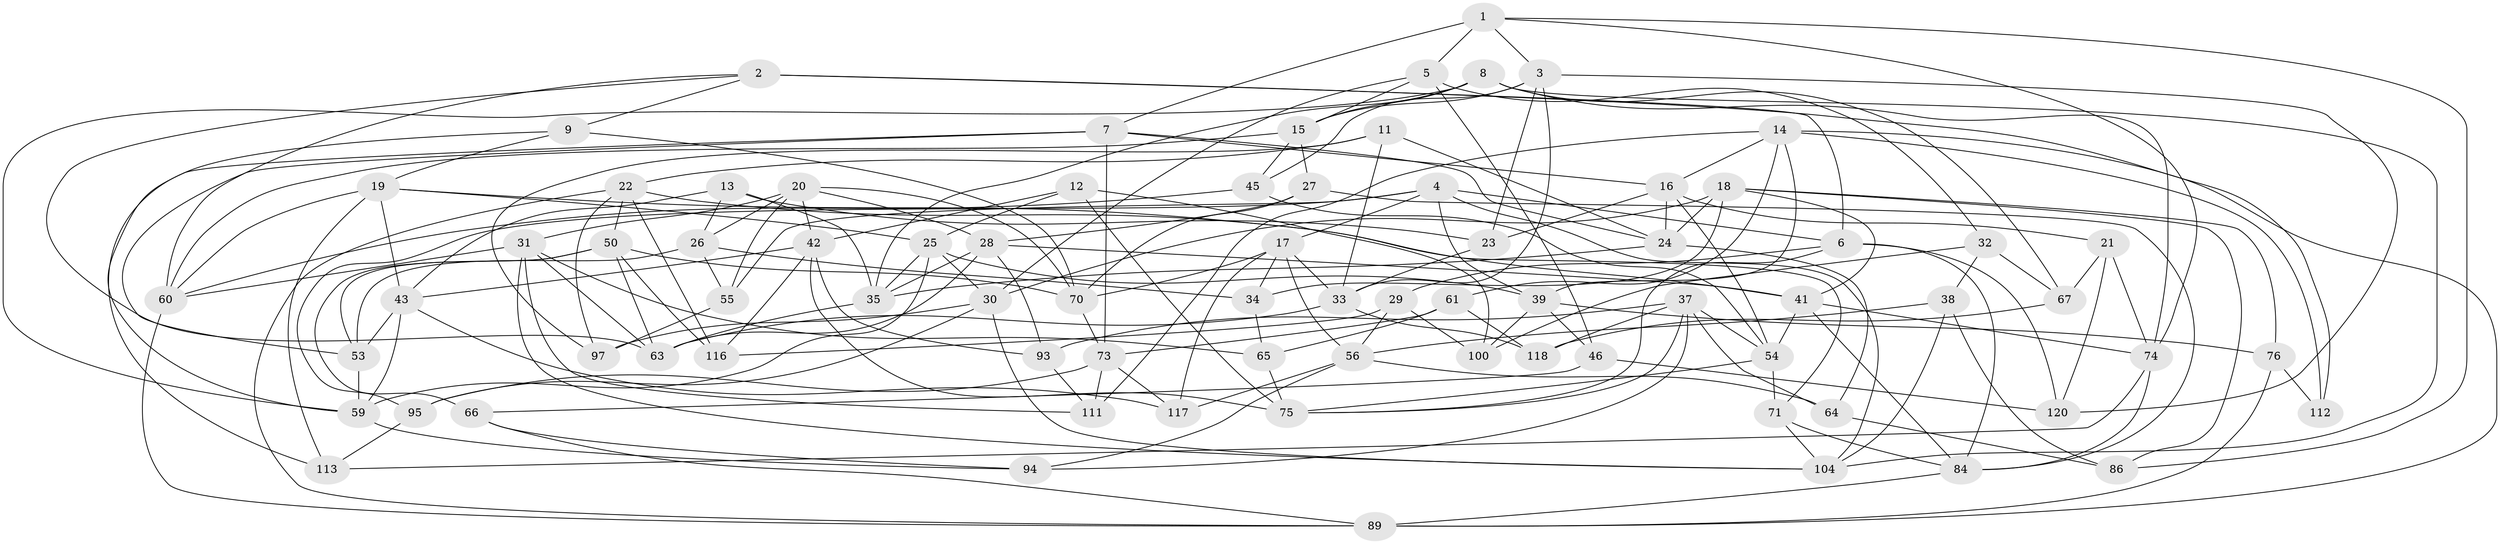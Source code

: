 // Generated by graph-tools (version 1.1) at 2025/24/03/03/25 07:24:27]
// undirected, 77 vertices, 194 edges
graph export_dot {
graph [start="1"]
  node [color=gray90,style=filled];
  1 [super="+107"];
  2 [super="+36"];
  3 [super="+10"];
  4 [super="+102"];
  5 [super="+68"];
  6 [super="+57"];
  7 [super="+83"];
  8 [super="+62"];
  9;
  11;
  12;
  13;
  14 [super="+81"];
  15 [super="+52"];
  16 [super="+40"];
  17 [super="+92"];
  18 [super="+48"];
  19 [super="+85"];
  20 [super="+58"];
  21;
  22 [super="+90"];
  23;
  24 [super="+49"];
  25 [super="+77"];
  26 [super="+80"];
  27;
  28 [super="+79"];
  29;
  30 [super="+47"];
  31 [super="+44"];
  32;
  33 [super="+105"];
  34;
  35 [super="+91"];
  37 [super="+96"];
  38;
  39 [super="+51"];
  41 [super="+99"];
  42 [super="+82"];
  43 [super="+108"];
  45;
  46;
  50 [super="+110"];
  53 [super="+114"];
  54 [super="+88"];
  55;
  56 [super="+69"];
  59 [super="+119"];
  60 [super="+103"];
  61;
  63 [super="+72"];
  64;
  65;
  66;
  67;
  70 [super="+101"];
  71;
  73 [super="+78"];
  74 [super="+87"];
  75 [super="+115"];
  76;
  84 [super="+106"];
  86;
  89 [super="+98"];
  93;
  94;
  95;
  97;
  100;
  104 [super="+109"];
  111;
  112;
  113;
  116;
  117;
  118;
  120;
  1 -- 5 [weight=2];
  1 -- 86;
  1 -- 74;
  1 -- 7;
  1 -- 3;
  2 -- 112 [weight=2];
  2 -- 9;
  2 -- 60;
  2 -- 6;
  2 -- 63;
  3 -- 23;
  3 -- 120;
  3 -- 45;
  3 -- 33;
  3 -- 15;
  4 -- 95;
  4 -- 104;
  4 -- 39;
  4 -- 55;
  4 -- 17;
  4 -- 6;
  5 -- 46;
  5 -- 32;
  5 -- 30;
  5 -- 15;
  6 -- 29;
  6 -- 120;
  6 -- 75;
  6 -- 84;
  7 -- 16;
  7 -- 113;
  7 -- 24;
  7 -- 73;
  7 -- 53;
  8 -- 35;
  8 -- 67;
  8 -- 74;
  8 -- 59;
  8 -- 104;
  8 -- 15;
  9 -- 59;
  9 -- 70;
  9 -- 19;
  11 -- 97;
  11 -- 24;
  11 -- 22;
  11 -- 33;
  12 -- 42;
  12 -- 100;
  12 -- 25;
  12 -- 75;
  13 -- 23;
  13 -- 43;
  13 -- 26;
  13 -- 35;
  14 -- 61;
  14 -- 112;
  14 -- 111;
  14 -- 39;
  14 -- 89;
  14 -- 16;
  15 -- 45;
  15 -- 60;
  15 -- 27;
  16 -- 21;
  16 -- 23;
  16 -- 24;
  16 -- 54;
  17 -- 34;
  17 -- 56;
  17 -- 117;
  17 -- 70;
  17 -- 33;
  18 -- 34;
  18 -- 41;
  18 -- 86;
  18 -- 76;
  18 -- 30;
  18 -- 24;
  19 -- 113;
  19 -- 43;
  19 -- 71;
  19 -- 60;
  19 -- 25;
  20 -- 55;
  20 -- 26;
  20 -- 42;
  20 -- 28;
  20 -- 70;
  20 -- 31;
  21 -- 67;
  21 -- 120;
  21 -- 74;
  22 -- 116;
  22 -- 97;
  22 -- 41;
  22 -- 50;
  22 -- 89;
  23 -- 33;
  24 -- 64;
  24 -- 35;
  25 -- 59;
  25 -- 35;
  25 -- 39;
  25 -- 30;
  26 -- 55;
  26 -- 34;
  26 -- 53 [weight=2];
  27 -- 84;
  27 -- 70;
  27 -- 28;
  28 -- 93;
  28 -- 41;
  28 -- 63;
  28 -- 35;
  29 -- 100;
  29 -- 116;
  29 -- 56;
  30 -- 104;
  30 -- 95;
  30 -- 97;
  31 -- 63;
  31 -- 60;
  31 -- 104;
  31 -- 65;
  31 -- 111;
  32 -- 100;
  32 -- 38;
  32 -- 67;
  33 -- 63;
  33 -- 118;
  34 -- 65;
  35 -- 63;
  37 -- 118;
  37 -- 54;
  37 -- 93;
  37 -- 64;
  37 -- 75;
  37 -- 94;
  38 -- 86;
  38 -- 104;
  38 -- 56;
  39 -- 46;
  39 -- 76;
  39 -- 100;
  41 -- 74;
  41 -- 84;
  41 -- 54;
  42 -- 116;
  42 -- 75;
  42 -- 43;
  42 -- 93;
  43 -- 59;
  43 -- 117;
  43 -- 53;
  45 -- 60;
  45 -- 54;
  46 -- 66;
  46 -- 120;
  50 -- 66;
  50 -- 116;
  50 -- 70;
  50 -- 53;
  50 -- 63;
  53 -- 59;
  54 -- 75;
  54 -- 71;
  55 -- 97;
  56 -- 117;
  56 -- 94;
  56 -- 64;
  59 -- 94;
  60 -- 89;
  61 -- 118;
  61 -- 65;
  61 -- 73;
  64 -- 86;
  65 -- 75;
  66 -- 89;
  66 -- 94;
  67 -- 118;
  70 -- 73;
  71 -- 84;
  71 -- 104;
  73 -- 95;
  73 -- 117;
  73 -- 111;
  74 -- 113;
  74 -- 84;
  76 -- 112;
  76 -- 89;
  84 -- 89;
  93 -- 111;
  95 -- 113;
}
